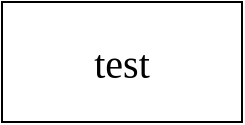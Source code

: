 <mxfile version="20.8.21" type="github"><diagram id="lo3dpBsUT98VKIOEG2Bf" name="Page-1"><mxGraphModel dx="842" dy="534" grid="1" gridSize="10" guides="1" tooltips="1" connect="1" arrows="1" fold="1" page="1" pageScale="1" pageWidth="827" pageHeight="1169" math="0" shadow="0"><root><mxCell id="0"/><mxCell id="1" parent="0"/><mxCell id="gS-s1AukhJiRHsxtb8tl-1" value="&lt;font face=&quot;Verdana&quot; style=&quot;font-size: 20px;&quot;&gt;test&lt;/font&gt;" style="rounded=0;whiteSpace=wrap;html=1;" vertex="1" parent="1"><mxGeometry x="350" y="470" width="120" height="60" as="geometry"/></mxCell></root></mxGraphModel></diagram></mxfile>